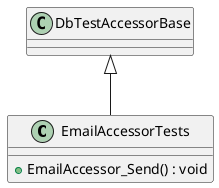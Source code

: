 @startuml
class EmailAccessorTests {
    + EmailAccessor_Send() : void
}
DbTestAccessorBase <|-- EmailAccessorTests
@enduml
